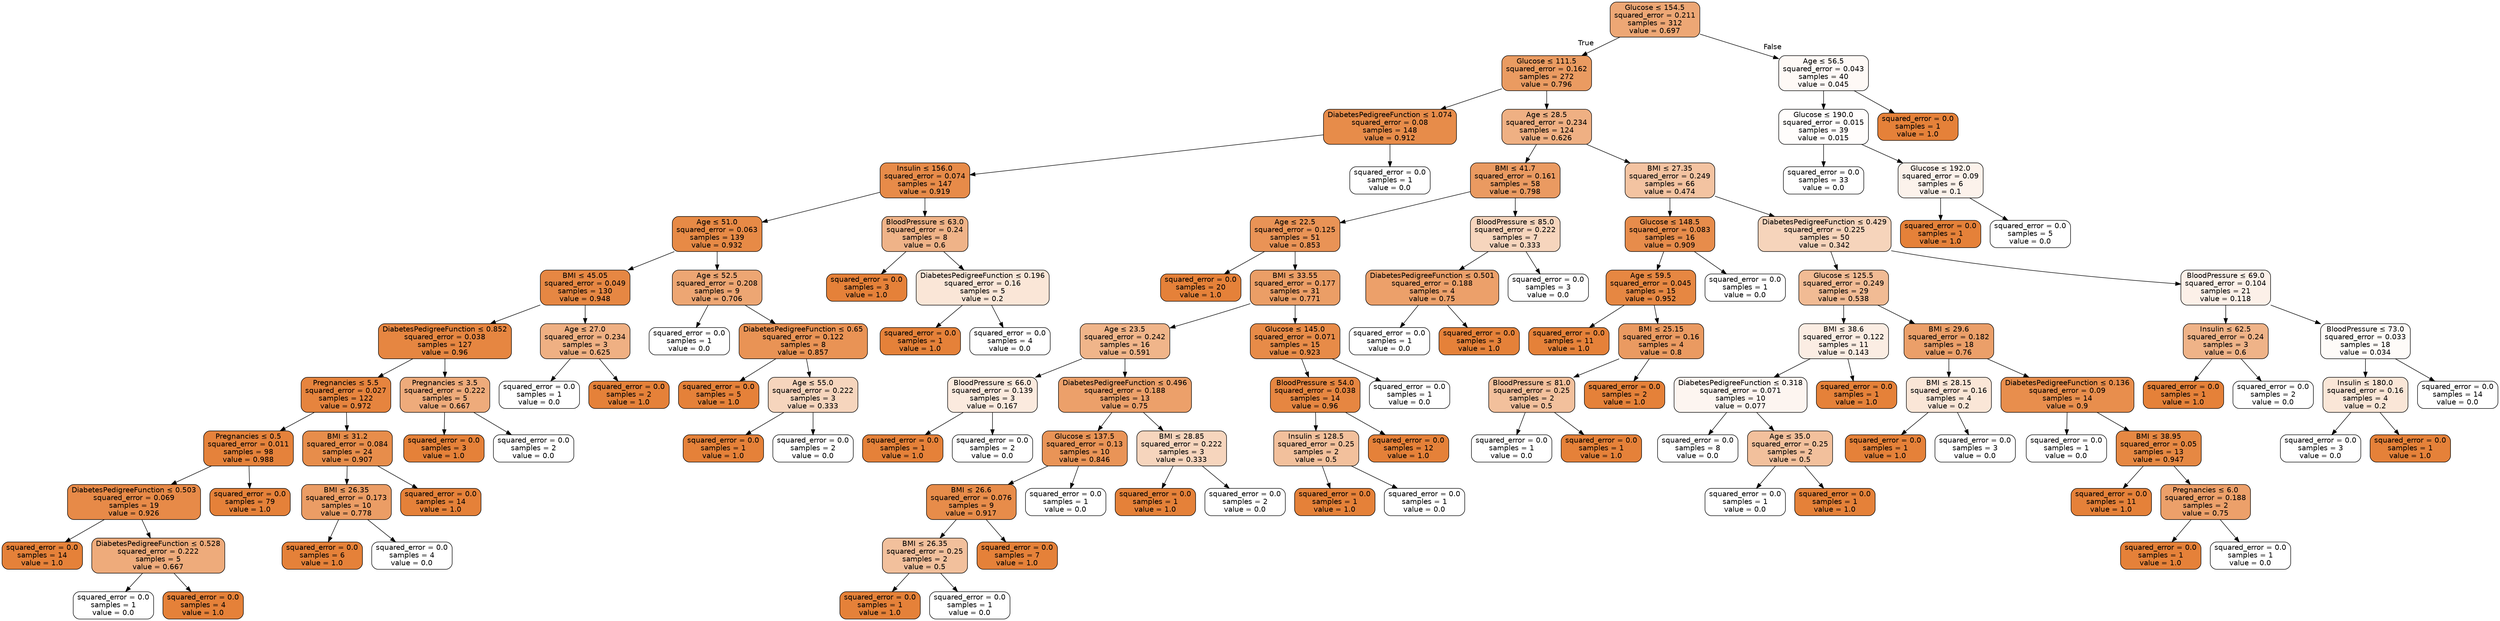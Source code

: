 digraph Tree {
node [shape=box, style="filled, rounded", color="black", fontname="helvetica"] ;
edge [fontname="helvetica"] ;
0 [label=<Glucose &le; 154.5<br/>squared_error = 0.211<br/>samples = 312<br/>value = 0.697>, fillcolor="#eda775"] ;
1 [label=<Glucose &le; 111.5<br/>squared_error = 0.162<br/>samples = 272<br/>value = 0.796>, fillcolor="#ea9b61"] ;
0 -> 1 [labeldistance=2.5, labelangle=45, headlabel="True"] ;
2 [label=<DiabetesPedigreeFunction &le; 1.074<br/>squared_error = 0.08<br/>samples = 148<br/>value = 0.912>, fillcolor="#e78c4a"] ;
1 -> 2 ;
3 [label=<Insulin &le; 156.0<br/>squared_error = 0.074<br/>samples = 147<br/>value = 0.919>, fillcolor="#e78b49"] ;
2 -> 3 ;
4 [label=<Age &le; 51.0<br/>squared_error = 0.063<br/>samples = 139<br/>value = 0.932>, fillcolor="#e78a46"] ;
3 -> 4 ;
5 [label=<BMI &le; 45.05<br/>squared_error = 0.049<br/>samples = 130<br/>value = 0.948>, fillcolor="#e68743"] ;
4 -> 5 ;
6 [label=<DiabetesPedigreeFunction &le; 0.852<br/>squared_error = 0.038<br/>samples = 127<br/>value = 0.96>, fillcolor="#e68641"] ;
5 -> 6 ;
7 [label=<Pregnancies &le; 5.5<br/>squared_error = 0.027<br/>samples = 122<br/>value = 0.972>, fillcolor="#e6843e"] ;
6 -> 7 ;
8 [label=<Pregnancies &le; 0.5<br/>squared_error = 0.011<br/>samples = 98<br/>value = 0.988>, fillcolor="#e5823b"] ;
7 -> 8 ;
9 [label=<DiabetesPedigreeFunction &le; 0.503<br/>squared_error = 0.069<br/>samples = 19<br/>value = 0.926>, fillcolor="#e78a48"] ;
8 -> 9 ;
10 [label=<squared_error = 0.0<br/>samples = 14<br/>value = 1.0>, fillcolor="#e58139"] ;
9 -> 10 ;
11 [label=<DiabetesPedigreeFunction &le; 0.528<br/>squared_error = 0.222<br/>samples = 5<br/>value = 0.667>, fillcolor="#eeab7b"] ;
9 -> 11 ;
12 [label=<squared_error = 0.0<br/>samples = 1<br/>value = 0.0>, fillcolor="#ffffff"] ;
11 -> 12 ;
13 [label=<squared_error = 0.0<br/>samples = 4<br/>value = 1.0>, fillcolor="#e58139"] ;
11 -> 13 ;
14 [label=<squared_error = 0.0<br/>samples = 79<br/>value = 1.0>, fillcolor="#e58139"] ;
8 -> 14 ;
15 [label=<BMI &le; 31.2<br/>squared_error = 0.084<br/>samples = 24<br/>value = 0.907>, fillcolor="#e78d4b"] ;
7 -> 15 ;
16 [label=<BMI &le; 26.35<br/>squared_error = 0.173<br/>samples = 10<br/>value = 0.778>, fillcolor="#eb9d65"] ;
15 -> 16 ;
17 [label=<squared_error = 0.0<br/>samples = 6<br/>value = 1.0>, fillcolor="#e58139"] ;
16 -> 17 ;
18 [label=<squared_error = 0.0<br/>samples = 4<br/>value = 0.0>, fillcolor="#ffffff"] ;
16 -> 18 ;
19 [label=<squared_error = 0.0<br/>samples = 14<br/>value = 1.0>, fillcolor="#e58139"] ;
15 -> 19 ;
20 [label=<Pregnancies &le; 3.5<br/>squared_error = 0.222<br/>samples = 5<br/>value = 0.667>, fillcolor="#eeab7b"] ;
6 -> 20 ;
21 [label=<squared_error = 0.0<br/>samples = 3<br/>value = 1.0>, fillcolor="#e58139"] ;
20 -> 21 ;
22 [label=<squared_error = 0.0<br/>samples = 2<br/>value = 0.0>, fillcolor="#ffffff"] ;
20 -> 22 ;
23 [label=<Age &le; 27.0<br/>squared_error = 0.234<br/>samples = 3<br/>value = 0.625>, fillcolor="#efb083"] ;
5 -> 23 ;
24 [label=<squared_error = 0.0<br/>samples = 1<br/>value = 0.0>, fillcolor="#ffffff"] ;
23 -> 24 ;
25 [label=<squared_error = 0.0<br/>samples = 2<br/>value = 1.0>, fillcolor="#e58139"] ;
23 -> 25 ;
26 [label=<Age &le; 52.5<br/>squared_error = 0.208<br/>samples = 9<br/>value = 0.706>, fillcolor="#eda673"] ;
4 -> 26 ;
27 [label=<squared_error = 0.0<br/>samples = 1<br/>value = 0.0>, fillcolor="#ffffff"] ;
26 -> 27 ;
28 [label=<DiabetesPedigreeFunction &le; 0.65<br/>squared_error = 0.122<br/>samples = 8<br/>value = 0.857>, fillcolor="#e99355"] ;
26 -> 28 ;
29 [label=<squared_error = 0.0<br/>samples = 5<br/>value = 1.0>, fillcolor="#e58139"] ;
28 -> 29 ;
30 [label=<Age &le; 55.0<br/>squared_error = 0.222<br/>samples = 3<br/>value = 0.333>, fillcolor="#f6d5bd"] ;
28 -> 30 ;
31 [label=<squared_error = 0.0<br/>samples = 1<br/>value = 1.0>, fillcolor="#e58139"] ;
30 -> 31 ;
32 [label=<squared_error = 0.0<br/>samples = 2<br/>value = 0.0>, fillcolor="#ffffff"] ;
30 -> 32 ;
33 [label=<BloodPressure &le; 63.0<br/>squared_error = 0.24<br/>samples = 8<br/>value = 0.6>, fillcolor="#efb388"] ;
3 -> 33 ;
34 [label=<squared_error = 0.0<br/>samples = 3<br/>value = 1.0>, fillcolor="#e58139"] ;
33 -> 34 ;
35 [label=<DiabetesPedigreeFunction &le; 0.196<br/>squared_error = 0.16<br/>samples = 5<br/>value = 0.2>, fillcolor="#fae6d7"] ;
33 -> 35 ;
36 [label=<squared_error = 0.0<br/>samples = 1<br/>value = 1.0>, fillcolor="#e58139"] ;
35 -> 36 ;
37 [label=<squared_error = 0.0<br/>samples = 4<br/>value = 0.0>, fillcolor="#ffffff"] ;
35 -> 37 ;
38 [label=<squared_error = 0.0<br/>samples = 1<br/>value = 0.0>, fillcolor="#ffffff"] ;
2 -> 38 ;
39 [label=<Age &le; 28.5<br/>squared_error = 0.234<br/>samples = 124<br/>value = 0.626>, fillcolor="#efb083"] ;
1 -> 39 ;
40 [label=<BMI &le; 41.7<br/>squared_error = 0.161<br/>samples = 58<br/>value = 0.798>, fillcolor="#ea9a61"] ;
39 -> 40 ;
41 [label=<Age &le; 22.5<br/>squared_error = 0.125<br/>samples = 51<br/>value = 0.853>, fillcolor="#e99356"] ;
40 -> 41 ;
42 [label=<squared_error = 0.0<br/>samples = 20<br/>value = 1.0>, fillcolor="#e58139"] ;
41 -> 42 ;
43 [label=<BMI &le; 33.55<br/>squared_error = 0.177<br/>samples = 31<br/>value = 0.771>, fillcolor="#eb9e66"] ;
41 -> 43 ;
44 [label=<Age &le; 23.5<br/>squared_error = 0.242<br/>samples = 16<br/>value = 0.591>, fillcolor="#f0b58a"] ;
43 -> 44 ;
45 [label=<BloodPressure &le; 66.0<br/>squared_error = 0.139<br/>samples = 3<br/>value = 0.167>, fillcolor="#fbeade"] ;
44 -> 45 ;
46 [label=<squared_error = 0.0<br/>samples = 1<br/>value = 1.0>, fillcolor="#e58139"] ;
45 -> 46 ;
47 [label=<squared_error = 0.0<br/>samples = 2<br/>value = 0.0>, fillcolor="#ffffff"] ;
45 -> 47 ;
48 [label=<DiabetesPedigreeFunction &le; 0.496<br/>squared_error = 0.188<br/>samples = 13<br/>value = 0.75>, fillcolor="#eca06a"] ;
44 -> 48 ;
49 [label=<Glucose &le; 137.5<br/>squared_error = 0.13<br/>samples = 10<br/>value = 0.846>, fillcolor="#e99457"] ;
48 -> 49 ;
50 [label=<BMI &le; 26.6<br/>squared_error = 0.076<br/>samples = 9<br/>value = 0.917>, fillcolor="#e78c4a"] ;
49 -> 50 ;
51 [label=<BMI &le; 26.35<br/>squared_error = 0.25<br/>samples = 2<br/>value = 0.5>, fillcolor="#f2c09c"] ;
50 -> 51 ;
52 [label=<squared_error = 0.0<br/>samples = 1<br/>value = 1.0>, fillcolor="#e58139"] ;
51 -> 52 ;
53 [label=<squared_error = 0.0<br/>samples = 1<br/>value = 0.0>, fillcolor="#ffffff"] ;
51 -> 53 ;
54 [label=<squared_error = 0.0<br/>samples = 7<br/>value = 1.0>, fillcolor="#e58139"] ;
50 -> 54 ;
55 [label=<squared_error = 0.0<br/>samples = 1<br/>value = 0.0>, fillcolor="#ffffff"] ;
49 -> 55 ;
56 [label=<BMI &le; 28.85<br/>squared_error = 0.222<br/>samples = 3<br/>value = 0.333>, fillcolor="#f6d5bd"] ;
48 -> 56 ;
57 [label=<squared_error = 0.0<br/>samples = 1<br/>value = 1.0>, fillcolor="#e58139"] ;
56 -> 57 ;
58 [label=<squared_error = 0.0<br/>samples = 2<br/>value = 0.0>, fillcolor="#ffffff"] ;
56 -> 58 ;
59 [label=<Glucose &le; 145.0<br/>squared_error = 0.071<br/>samples = 15<br/>value = 0.923>, fillcolor="#e78b48"] ;
43 -> 59 ;
60 [label=<BloodPressure &le; 54.0<br/>squared_error = 0.038<br/>samples = 14<br/>value = 0.96>, fillcolor="#e68641"] ;
59 -> 60 ;
61 [label=<Insulin &le; 128.5<br/>squared_error = 0.25<br/>samples = 2<br/>value = 0.5>, fillcolor="#f2c09c"] ;
60 -> 61 ;
62 [label=<squared_error = 0.0<br/>samples = 1<br/>value = 1.0>, fillcolor="#e58139"] ;
61 -> 62 ;
63 [label=<squared_error = 0.0<br/>samples = 1<br/>value = 0.0>, fillcolor="#ffffff"] ;
61 -> 63 ;
64 [label=<squared_error = 0.0<br/>samples = 12<br/>value = 1.0>, fillcolor="#e58139"] ;
60 -> 64 ;
65 [label=<squared_error = 0.0<br/>samples = 1<br/>value = 0.0>, fillcolor="#ffffff"] ;
59 -> 65 ;
66 [label=<BloodPressure &le; 85.0<br/>squared_error = 0.222<br/>samples = 7<br/>value = 0.333>, fillcolor="#f6d5bd"] ;
40 -> 66 ;
67 [label=<DiabetesPedigreeFunction &le; 0.501<br/>squared_error = 0.188<br/>samples = 4<br/>value = 0.75>, fillcolor="#eca06a"] ;
66 -> 67 ;
68 [label=<squared_error = 0.0<br/>samples = 1<br/>value = 0.0>, fillcolor="#ffffff"] ;
67 -> 68 ;
69 [label=<squared_error = 0.0<br/>samples = 3<br/>value = 1.0>, fillcolor="#e58139"] ;
67 -> 69 ;
70 [label=<squared_error = 0.0<br/>samples = 3<br/>value = 0.0>, fillcolor="#ffffff"] ;
66 -> 70 ;
71 [label=<BMI &le; 27.35<br/>squared_error = 0.249<br/>samples = 66<br/>value = 0.474>, fillcolor="#f3c3a1"] ;
39 -> 71 ;
72 [label=<Glucose &le; 148.5<br/>squared_error = 0.083<br/>samples = 16<br/>value = 0.909>, fillcolor="#e78c4b"] ;
71 -> 72 ;
73 [label=<Age &le; 59.5<br/>squared_error = 0.045<br/>samples = 15<br/>value = 0.952>, fillcolor="#e68742"] ;
72 -> 73 ;
74 [label=<squared_error = 0.0<br/>samples = 11<br/>value = 1.0>, fillcolor="#e58139"] ;
73 -> 74 ;
75 [label=<BMI &le; 25.15<br/>squared_error = 0.16<br/>samples = 4<br/>value = 0.8>, fillcolor="#ea9a61"] ;
73 -> 75 ;
76 [label=<BloodPressure &le; 81.0<br/>squared_error = 0.25<br/>samples = 2<br/>value = 0.5>, fillcolor="#f2c09c"] ;
75 -> 76 ;
77 [label=<squared_error = 0.0<br/>samples = 1<br/>value = 0.0>, fillcolor="#ffffff"] ;
76 -> 77 ;
78 [label=<squared_error = 0.0<br/>samples = 1<br/>value = 1.0>, fillcolor="#e58139"] ;
76 -> 78 ;
79 [label=<squared_error = 0.0<br/>samples = 2<br/>value = 1.0>, fillcolor="#e58139"] ;
75 -> 79 ;
80 [label=<squared_error = 0.0<br/>samples = 1<br/>value = 0.0>, fillcolor="#ffffff"] ;
72 -> 80 ;
81 [label=<DiabetesPedigreeFunction &le; 0.429<br/>squared_error = 0.225<br/>samples = 50<br/>value = 0.342>, fillcolor="#f6d4bb"] ;
71 -> 81 ;
82 [label=<Glucose &le; 125.5<br/>squared_error = 0.249<br/>samples = 29<br/>value = 0.538>, fillcolor="#f1bb94"] ;
81 -> 82 ;
83 [label=<BMI &le; 38.6<br/>squared_error = 0.122<br/>samples = 11<br/>value = 0.143>, fillcolor="#fbede3"] ;
82 -> 83 ;
84 [label=<DiabetesPedigreeFunction &le; 0.318<br/>squared_error = 0.071<br/>samples = 10<br/>value = 0.077>, fillcolor="#fdf5f0"] ;
83 -> 84 ;
85 [label=<squared_error = 0.0<br/>samples = 8<br/>value = 0.0>, fillcolor="#ffffff"] ;
84 -> 85 ;
86 [label=<Age &le; 35.0<br/>squared_error = 0.25<br/>samples = 2<br/>value = 0.5>, fillcolor="#f2c09c"] ;
84 -> 86 ;
87 [label=<squared_error = 0.0<br/>samples = 1<br/>value = 0.0>, fillcolor="#ffffff"] ;
86 -> 87 ;
88 [label=<squared_error = 0.0<br/>samples = 1<br/>value = 1.0>, fillcolor="#e58139"] ;
86 -> 88 ;
89 [label=<squared_error = 0.0<br/>samples = 1<br/>value = 1.0>, fillcolor="#e58139"] ;
83 -> 89 ;
90 [label=<BMI &le; 29.6<br/>squared_error = 0.182<br/>samples = 18<br/>value = 0.76>, fillcolor="#eb9f69"] ;
82 -> 90 ;
91 [label=<BMI &le; 28.15<br/>squared_error = 0.16<br/>samples = 4<br/>value = 0.2>, fillcolor="#fae6d7"] ;
90 -> 91 ;
92 [label=<squared_error = 0.0<br/>samples = 1<br/>value = 1.0>, fillcolor="#e58139"] ;
91 -> 92 ;
93 [label=<squared_error = 0.0<br/>samples = 3<br/>value = 0.0>, fillcolor="#ffffff"] ;
91 -> 93 ;
94 [label=<DiabetesPedigreeFunction &le; 0.136<br/>squared_error = 0.09<br/>samples = 14<br/>value = 0.9>, fillcolor="#e88e4d"] ;
90 -> 94 ;
95 [label=<squared_error = 0.0<br/>samples = 1<br/>value = 0.0>, fillcolor="#ffffff"] ;
94 -> 95 ;
96 [label=<BMI &le; 38.95<br/>squared_error = 0.05<br/>samples = 13<br/>value = 0.947>, fillcolor="#e68843"] ;
94 -> 96 ;
97 [label=<squared_error = 0.0<br/>samples = 11<br/>value = 1.0>, fillcolor="#e58139"] ;
96 -> 97 ;
98 [label=<Pregnancies &le; 6.0<br/>squared_error = 0.188<br/>samples = 2<br/>value = 0.75>, fillcolor="#eca06a"] ;
96 -> 98 ;
99 [label=<squared_error = 0.0<br/>samples = 1<br/>value = 1.0>, fillcolor="#e58139"] ;
98 -> 99 ;
100 [label=<squared_error = 0.0<br/>samples = 1<br/>value = 0.0>, fillcolor="#ffffff"] ;
98 -> 100 ;
101 [label=<BloodPressure &le; 69.0<br/>squared_error = 0.104<br/>samples = 21<br/>value = 0.118>, fillcolor="#fcf0e8"] ;
81 -> 101 ;
102 [label=<Insulin &le; 62.5<br/>squared_error = 0.24<br/>samples = 3<br/>value = 0.6>, fillcolor="#efb388"] ;
101 -> 102 ;
103 [label=<squared_error = 0.0<br/>samples = 1<br/>value = 1.0>, fillcolor="#e58139"] ;
102 -> 103 ;
104 [label=<squared_error = 0.0<br/>samples = 2<br/>value = 0.0>, fillcolor="#ffffff"] ;
102 -> 104 ;
105 [label=<BloodPressure &le; 73.0<br/>squared_error = 0.033<br/>samples = 18<br/>value = 0.034>, fillcolor="#fefbf8"] ;
101 -> 105 ;
106 [label=<Insulin &le; 180.0<br/>squared_error = 0.16<br/>samples = 4<br/>value = 0.2>, fillcolor="#fae6d7"] ;
105 -> 106 ;
107 [label=<squared_error = 0.0<br/>samples = 3<br/>value = 0.0>, fillcolor="#ffffff"] ;
106 -> 107 ;
108 [label=<squared_error = 0.0<br/>samples = 1<br/>value = 1.0>, fillcolor="#e58139"] ;
106 -> 108 ;
109 [label=<squared_error = 0.0<br/>samples = 14<br/>value = 0.0>, fillcolor="#ffffff"] ;
105 -> 109 ;
110 [label=<Age &le; 56.5<br/>squared_error = 0.043<br/>samples = 40<br/>value = 0.045>, fillcolor="#fef9f6"] ;
0 -> 110 [labeldistance=2.5, labelangle=-45, headlabel="False"] ;
111 [label=<Glucose &le; 190.0<br/>squared_error = 0.015<br/>samples = 39<br/>value = 0.015>, fillcolor="#fffdfc"] ;
110 -> 111 ;
112 [label=<squared_error = 0.0<br/>samples = 33<br/>value = 0.0>, fillcolor="#ffffff"] ;
111 -> 112 ;
113 [label=<Glucose &le; 192.0<br/>squared_error = 0.09<br/>samples = 6<br/>value = 0.1>, fillcolor="#fcf2eb"] ;
111 -> 113 ;
114 [label=<squared_error = 0.0<br/>samples = 1<br/>value = 1.0>, fillcolor="#e58139"] ;
113 -> 114 ;
115 [label=<squared_error = 0.0<br/>samples = 5<br/>value = 0.0>, fillcolor="#ffffff"] ;
113 -> 115 ;
116 [label=<squared_error = 0.0<br/>samples = 1<br/>value = 1.0>, fillcolor="#e58139"] ;
110 -> 116 ;
}